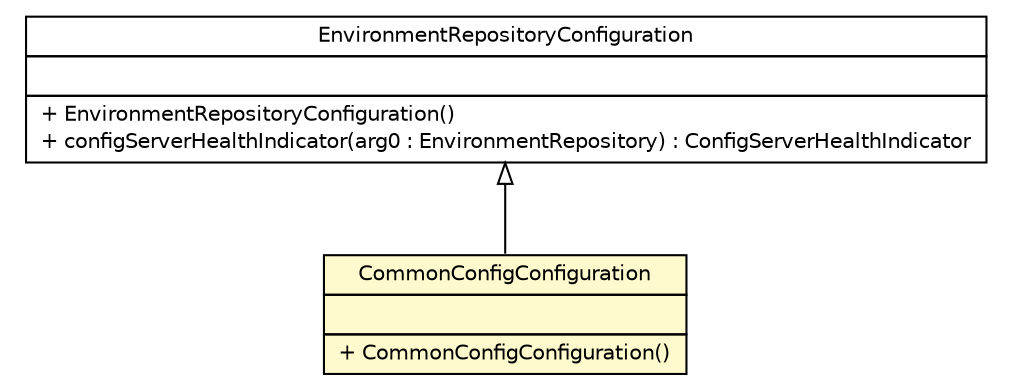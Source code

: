 #!/usr/local/bin/dot
#
# Class diagram 
# Generated by UMLGraph version R5_6-24-gf6e263 (http://www.umlgraph.org/)
#

digraph G {
	edge [fontname="Helvetica",fontsize=10,labelfontname="Helvetica",labelfontsize=10];
	node [fontname="Helvetica",fontsize=10,shape=plaintext];
	nodesep=0.25;
	ranksep=0.5;
	// com.yirendai.oss.environment.configserver.CommonConfigConfiguration
	c127 [label=<<table title="com.yirendai.oss.environment.configserver.CommonConfigConfiguration" border="0" cellborder="1" cellspacing="0" cellpadding="2" port="p" bgcolor="lemonChiffon" href="./CommonConfigConfiguration.html">
		<tr><td><table border="0" cellspacing="0" cellpadding="1">
<tr><td align="center" balign="center"> CommonConfigConfiguration </td></tr>
		</table></td></tr>
		<tr><td><table border="0" cellspacing="0" cellpadding="1">
<tr><td align="left" balign="left">  </td></tr>
		</table></td></tr>
		<tr><td><table border="0" cellspacing="0" cellpadding="1">
<tr><td align="left" balign="left"> + CommonConfigConfiguration() </td></tr>
		</table></td></tr>
		</table>>, URL="./CommonConfigConfiguration.html", fontname="Helvetica", fontcolor="black", fontsize=10.0];
	//com.yirendai.oss.environment.configserver.CommonConfigConfiguration extends org.springframework.cloud.config.server.config.EnvironmentRepositoryConfiguration
	c129:p -> c127:p [dir=back,arrowtail=empty];
	// org.springframework.cloud.config.server.config.EnvironmentRepositoryConfiguration
	c129 [label=<<table title="org.springframework.cloud.config.server.config.EnvironmentRepositoryConfiguration" border="0" cellborder="1" cellspacing="0" cellpadding="2" port="p" href="http://java.sun.com/j2se/1.4.2/docs/api/org/springframework/cloud/config/server/config/EnvironmentRepositoryConfiguration.html">
		<tr><td><table border="0" cellspacing="0" cellpadding="1">
<tr><td align="center" balign="center"> EnvironmentRepositoryConfiguration </td></tr>
		</table></td></tr>
		<tr><td><table border="0" cellspacing="0" cellpadding="1">
<tr><td align="left" balign="left">  </td></tr>
		</table></td></tr>
		<tr><td><table border="0" cellspacing="0" cellpadding="1">
<tr><td align="left" balign="left"> + EnvironmentRepositoryConfiguration() </td></tr>
<tr><td align="left" balign="left"> + configServerHealthIndicator(arg0 : EnvironmentRepository) : ConfigServerHealthIndicator </td></tr>
		</table></td></tr>
		</table>>, URL="http://java.sun.com/j2se/1.4.2/docs/api/org/springframework/cloud/config/server/config/EnvironmentRepositoryConfiguration.html", fontname="Helvetica", fontcolor="black", fontsize=10.0];
}

